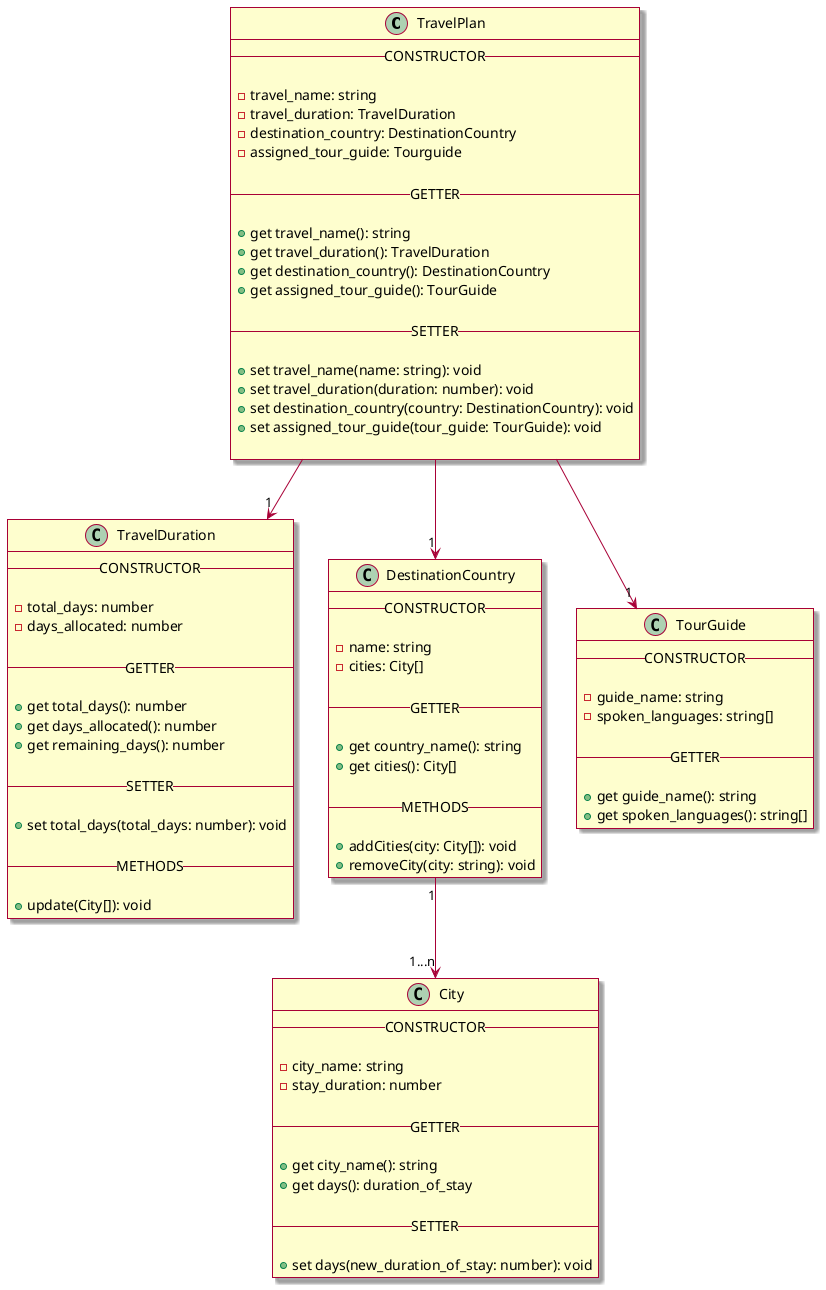'Code written by Lucas Mouette'

@startuml
skin rose

class TravelPlan {
    __CONSTRUCTOR__

    - travel_name: string
    - travel_duration: TravelDuration
    - destination_country: DestinationCountry 
    - assigned_tour_guide: Tourguide

    __GETTER__

    + get travel_name(): string
    + get travel_duration(): TravelDuration
    + get destination_country(): DestinationCountry
    + get assigned_tour_guide(): TourGuide

    __SETTER__

    + set travel_name(name: string): void
    + set travel_duration(duration: number): void
    + set destination_country(country: DestinationCountry): void
    + set assigned_tour_guide(tour_guide: TourGuide): void

}
'removeDaysAllocated je nachdem ändern wenn die getter/setter zusammen geschrieben werden'
class TravelDuration {
    __CONSTRUCTOR__

    - total_days: number
    - days_allocated: number

    __GETTER__

    + get total_days(): number
    + get days_allocated(): number
    + get remaining_days(): number

    __SETTER__
    
    + set total_days(total_days: number): void

    __METHODS__

    + update(City[]): void
}

class DestinationCountry {
    __CONSTRUCTOR__

    - name: string
    - cities: City[]

    __GETTER__

    + get country_name(): string
    + get cities(): City[]

    __METHODS__

    + addCities(city: City[]): void
    + removeCity(city: string): void
}

class City {
    __CONSTRUCTOR__

    - city_name: string
    - stay_duration: number

    __GETTER__

    + get city_name(): string
    + get days(): duration_of_stay

    __SETTER__
    
    + set days(new_duration_of_stay: number): void
}


class TourGuide {
    __CONSTRUCTOR__

    - guide_name: string
    - spoken_languages: string[]

    __GETTER__

    + get guide_name(): string
    + get spoken_languages(): string[]
}

TravelPlan --> "1" DestinationCountry
TravelPlan --> "1" TourGuide
TravelPlan --> "1" TravelDuration
DestinationCountry "1" --> "1...n" City

@enduml
